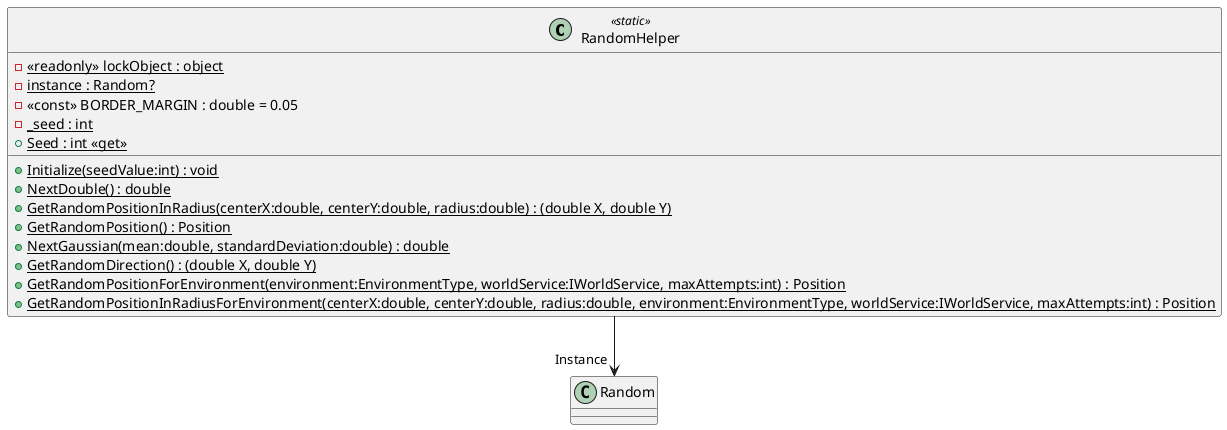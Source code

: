 @startuml
class RandomHelper <<static>> {
    - {static} <<readonly>> lockObject : object
    - {static} instance : Random?
    - <<const>> BORDER_MARGIN : double = 0.05
    - {static} _seed : int
    + {static} Seed : int <<get>>
    + {static} Initialize(seedValue:int) : void
    + {static} NextDouble() : double
    + {static} GetRandomPositionInRadius(centerX:double, centerY:double, radius:double) : (double X, double Y)
    + {static} GetRandomPosition() : Position
    + {static} NextGaussian(mean:double, standardDeviation:double) : double
    + {static} GetRandomDirection() : (double X, double Y)
    + {static} GetRandomPositionForEnvironment(environment:EnvironmentType, worldService:IWorldService, maxAttempts:int) : Position
    + {static} GetRandomPositionInRadiusForEnvironment(centerX:double, centerY:double, radius:double, environment:EnvironmentType, worldService:IWorldService, maxAttempts:int) : Position
}
RandomHelper --> "Instance" Random
@enduml
